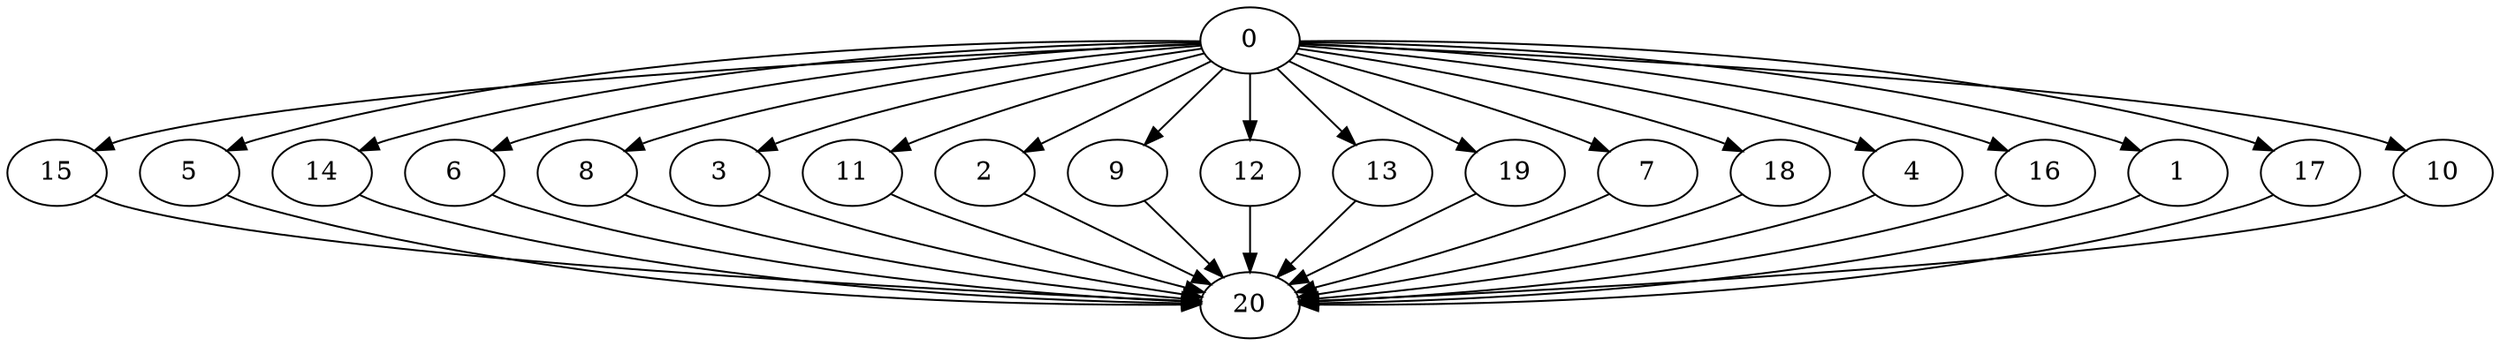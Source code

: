 digraph "Fork_Join_Nodes_21_CCR_10.03_WeightType_Random_Heterogeneous-4-2-strong" {
0 [Weight=6];
15 [Weight=10];
5 [Weight=8];
14 [Weight=8];
6 [Weight=10];
8 [Weight=6];
3 [Weight=8];
11 [Weight=10];
2 [Weight=7];
9 [Weight=2];
12 [Weight=2];
13 [Weight=2];
19 [Weight=7];
7 [Weight=10];
18 [Weight=3];
4 [Weight=10];
16 [Weight=3];
1 [Weight=3];
17 [Weight=4];
10 [Weight=3];
20 [Weight=3];
0 -> 8 [Weight=45];
2 -> 20 [Weight=36];
4 -> 20 [Weight=18];
0 -> 19 [Weight=41];
9 -> 20 [Weight=41];
0 -> 12 [Weight=14];
7 -> 20 [Weight=32];
18 -> 20 [Weight=27];
10 -> 20 [Weight=14];
5 -> 20 [Weight=45];
0 -> 1 [Weight=36];
17 -> 20 [Weight=14];
0 -> 10 [Weight=32];
0 -> 2 [Weight=45];
13 -> 20 [Weight=41];
0 -> 13 [Weight=41];
0 -> 9 [Weight=9];
0 -> 7 [Weight=18];
12 -> 20 [Weight=41];
19 -> 20 [Weight=36];
0 -> 16 [Weight=45];
0 -> 17 [Weight=36];
0 -> 18 [Weight=27];
0 -> 14 [Weight=45];
8 -> 20 [Weight=45];
1 -> 20 [Weight=18];
0 -> 6 [Weight=36];
16 -> 20 [Weight=23];
0 -> 5 [Weight=32];
15 -> 20 [Weight=45];
14 -> 20 [Weight=45];
0 -> 15 [Weight=23];
0 -> 4 [Weight=36];
11 -> 20 [Weight=36];
6 -> 20 [Weight=41];
3 -> 20 [Weight=41];
0 -> 11 [Weight=9];
0 -> 3 [Weight=45];
}
